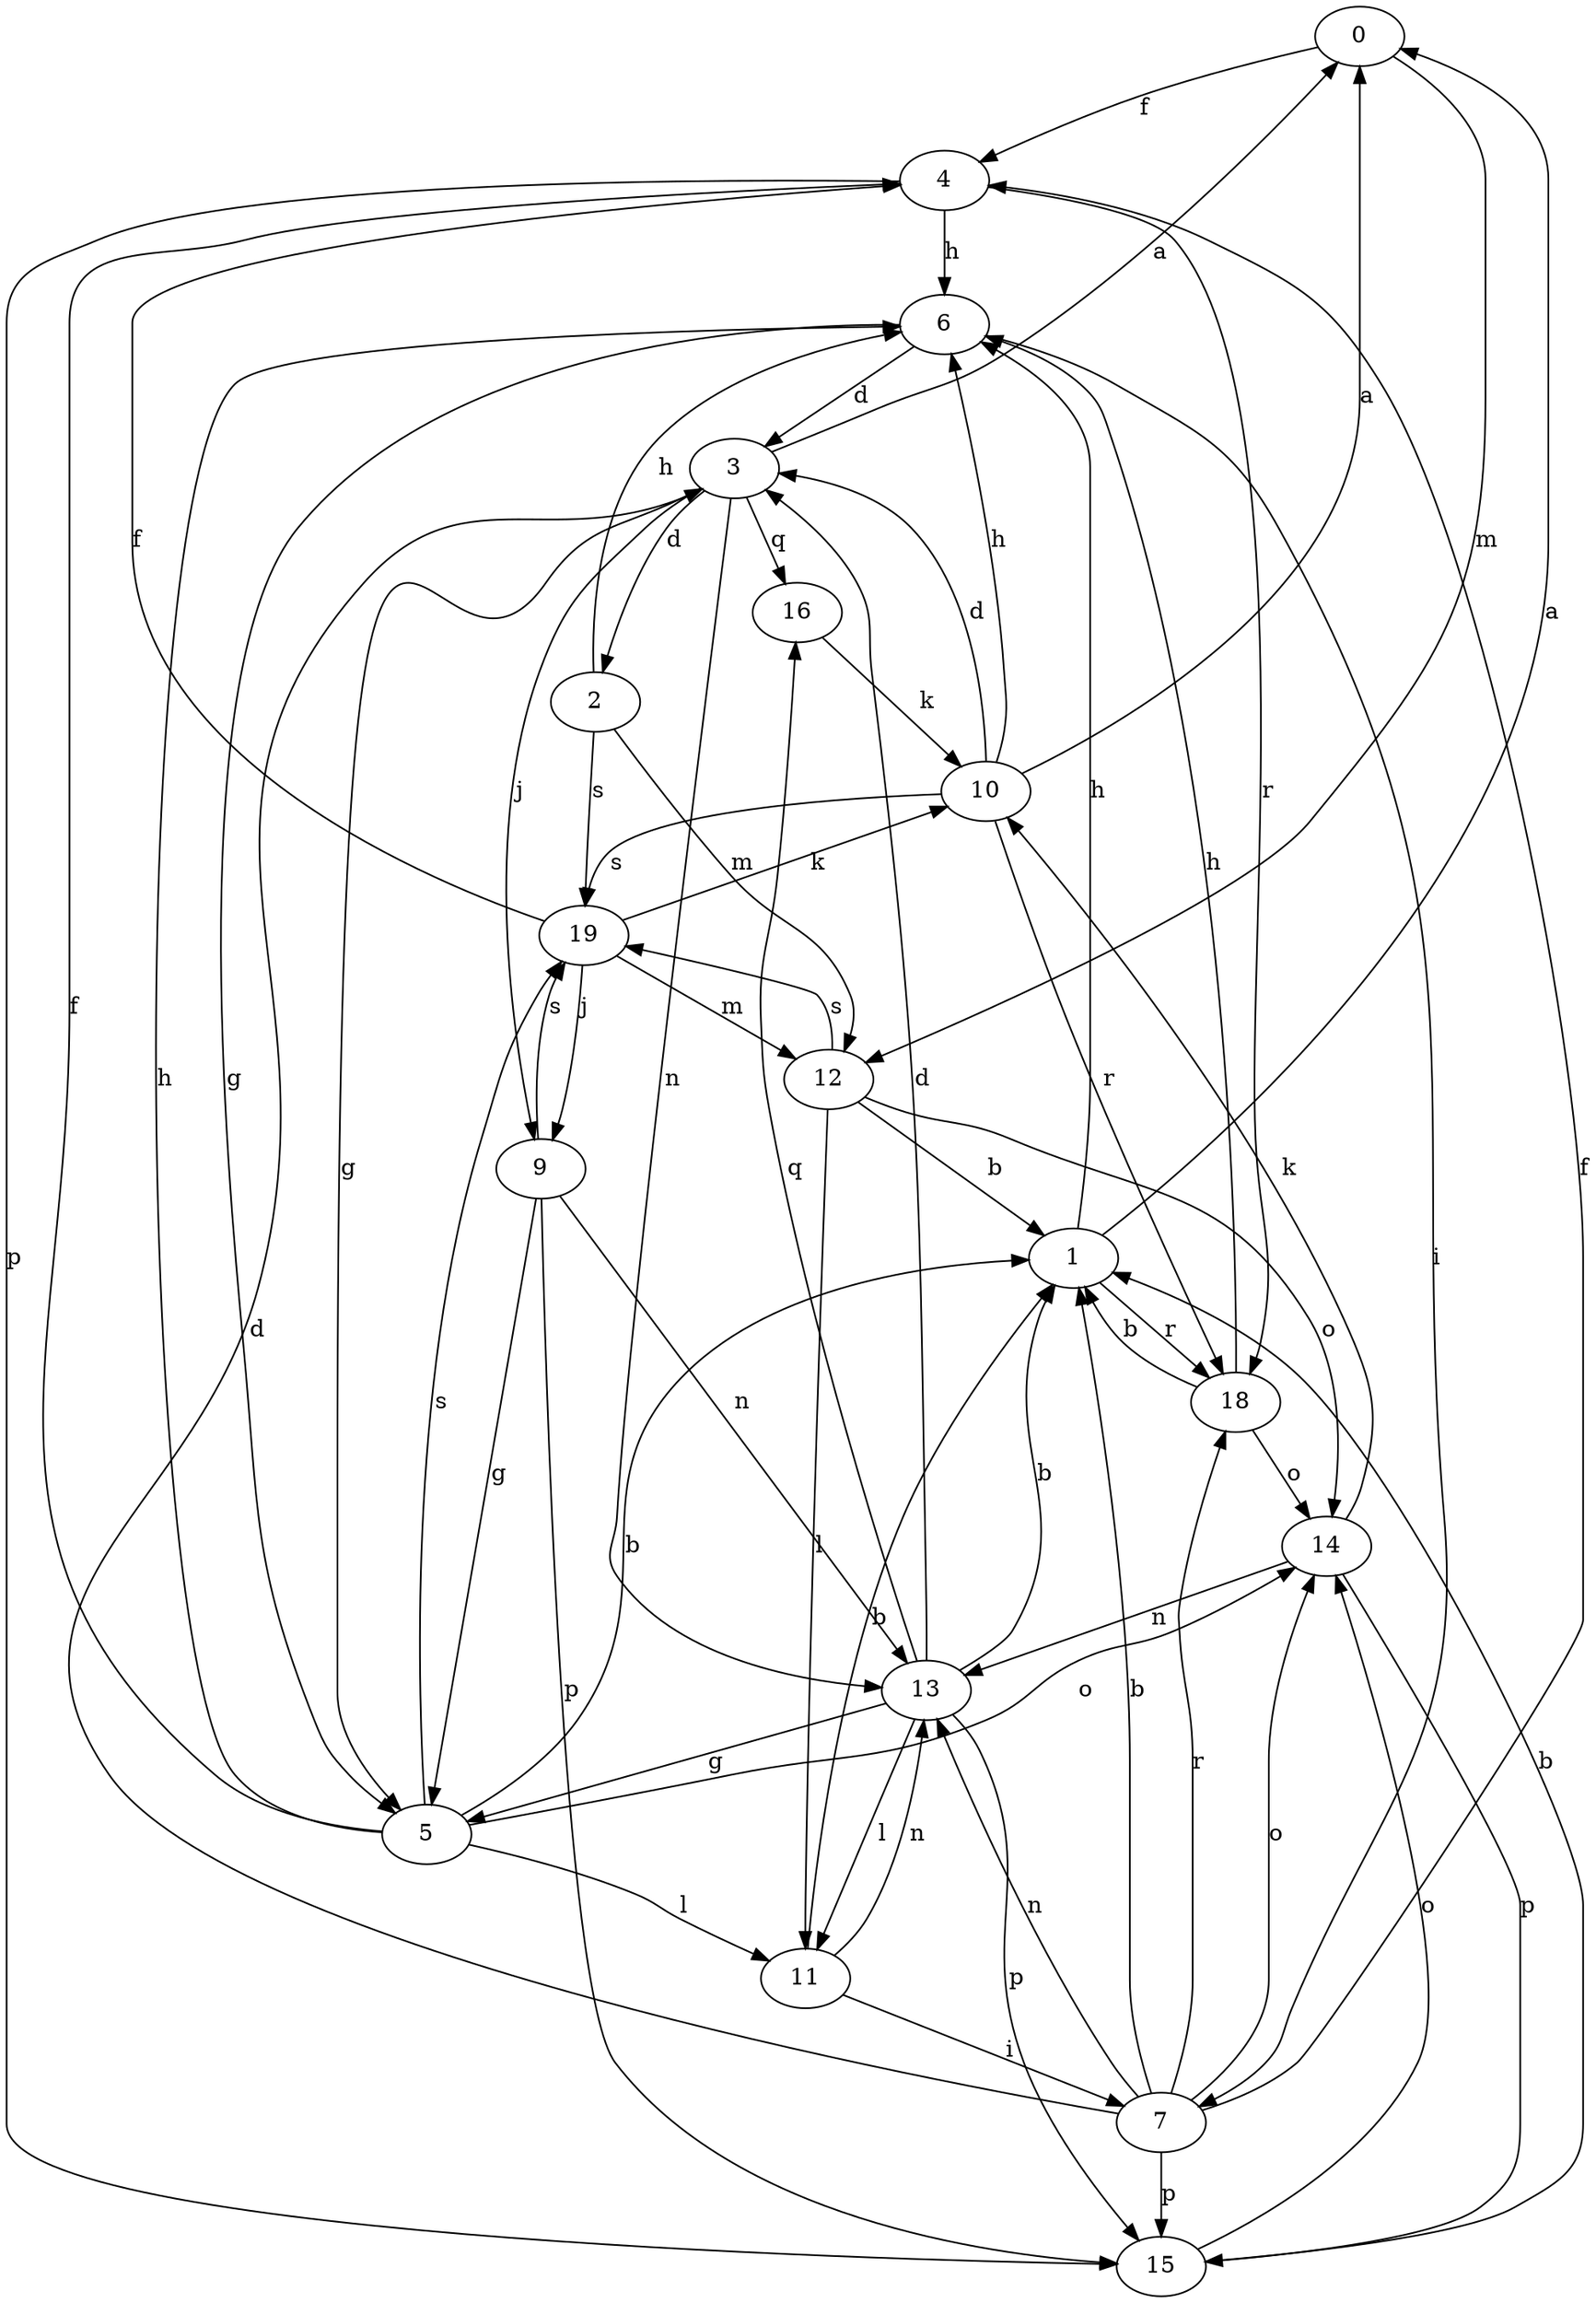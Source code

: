 strict digraph  {
0;
1;
2;
3;
4;
5;
6;
7;
9;
10;
11;
12;
13;
14;
15;
16;
18;
19;
0 -> 4  [label=f];
0 -> 12  [label=m];
1 -> 0  [label=a];
1 -> 6  [label=h];
1 -> 18  [label=r];
2 -> 6  [label=h];
2 -> 12  [label=m];
2 -> 19  [label=s];
3 -> 0  [label=a];
3 -> 2  [label=d];
3 -> 5  [label=g];
3 -> 9  [label=j];
3 -> 13  [label=n];
3 -> 16  [label=q];
4 -> 6  [label=h];
4 -> 15  [label=p];
4 -> 18  [label=r];
5 -> 1  [label=b];
5 -> 4  [label=f];
5 -> 6  [label=h];
5 -> 11  [label=l];
5 -> 14  [label=o];
5 -> 19  [label=s];
6 -> 3  [label=d];
6 -> 5  [label=g];
6 -> 7  [label=i];
7 -> 1  [label=b];
7 -> 3  [label=d];
7 -> 4  [label=f];
7 -> 13  [label=n];
7 -> 14  [label=o];
7 -> 15  [label=p];
7 -> 18  [label=r];
9 -> 5  [label=g];
9 -> 13  [label=n];
9 -> 15  [label=p];
9 -> 19  [label=s];
10 -> 0  [label=a];
10 -> 3  [label=d];
10 -> 6  [label=h];
10 -> 18  [label=r];
10 -> 19  [label=s];
11 -> 1  [label=b];
11 -> 7  [label=i];
11 -> 13  [label=n];
12 -> 1  [label=b];
12 -> 11  [label=l];
12 -> 14  [label=o];
12 -> 19  [label=s];
13 -> 1  [label=b];
13 -> 3  [label=d];
13 -> 5  [label=g];
13 -> 11  [label=l];
13 -> 15  [label=p];
13 -> 16  [label=q];
14 -> 10  [label=k];
14 -> 13  [label=n];
14 -> 15  [label=p];
15 -> 1  [label=b];
15 -> 14  [label=o];
16 -> 10  [label=k];
18 -> 1  [label=b];
18 -> 6  [label=h];
18 -> 14  [label=o];
19 -> 4  [label=f];
19 -> 9  [label=j];
19 -> 10  [label=k];
19 -> 12  [label=m];
}
